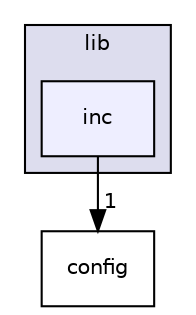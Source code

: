 digraph "lib/inc" {
  compound=true
  node [ fontsize="10", fontname="Helvetica"];
  edge [ labelfontsize="10", labelfontname="Helvetica"];
  subgraph clusterdir_97aefd0d527b934f1d99a682da8fe6a9 {
    graph [ bgcolor="#ddddee", pencolor="black", label="lib" fontname="Helvetica", fontsize="10", URL="dir_97aefd0d527b934f1d99a682da8fe6a9.html"]
  dir_e28231055b5b43926a736e18480856e7 [shape=box, label="inc", style="filled", fillcolor="#eeeeff", pencolor="black", URL="dir_e28231055b5b43926a736e18480856e7.html"];
  }
  dir_10e48b983f378c59dcd859736018b16d [shape=box label="config" URL="dir_10e48b983f378c59dcd859736018b16d.html"];
  dir_e28231055b5b43926a736e18480856e7->dir_10e48b983f378c59dcd859736018b16d [headlabel="1", labeldistance=1.5 headhref="dir_000002_000001.html"];
}

